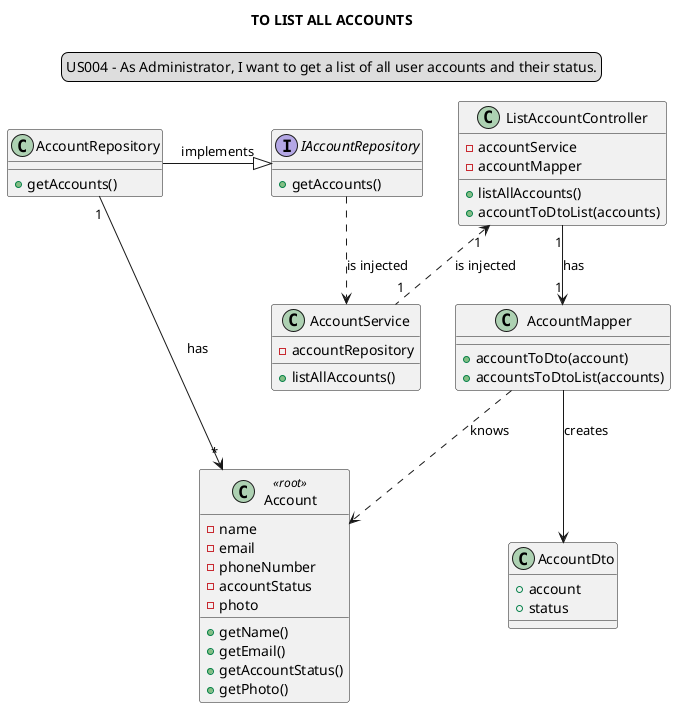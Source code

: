 @startuml
skinparam sequenceMessageAlign center
title TO LIST ALL ACCOUNTS
legend top
US004 - As Administrator, I want to get a list of all user accounts and their status.
end legend


class ListAccountController {
-accountService
-accountMapper
+listAllAccounts()
+accountToDtoList(accounts)
}

class AccountService{
-accountRepository
+listAllAccounts()
}

class AccountRepository{
+getAccounts()
}

interface IAccountRepository{
+getAccounts()
}

class AccountMapper {
+accountToDto(account)
+accountsToDtoList(accounts)
}

class AccountDto{
+account
+status
}

class "Account" <<root>>{
-name
-email
-phoneNumber
-accountStatus
-photo
+getName()
+getEmail()
+getAccountStatus()
+getPhoto()
}

ListAccountController"1" <.. "1"AccountService : is injected
AccountRepository -|> IAccountRepository : implements
IAccountRepository ..> AccountService : is injected
ListAccountController "1"--> "1"AccountMapper : has
AccountMapper --> AccountDto : creates
AccountRepository "1"->"*" Account: has
AccountMapper ..> Account : knows

@enduml
